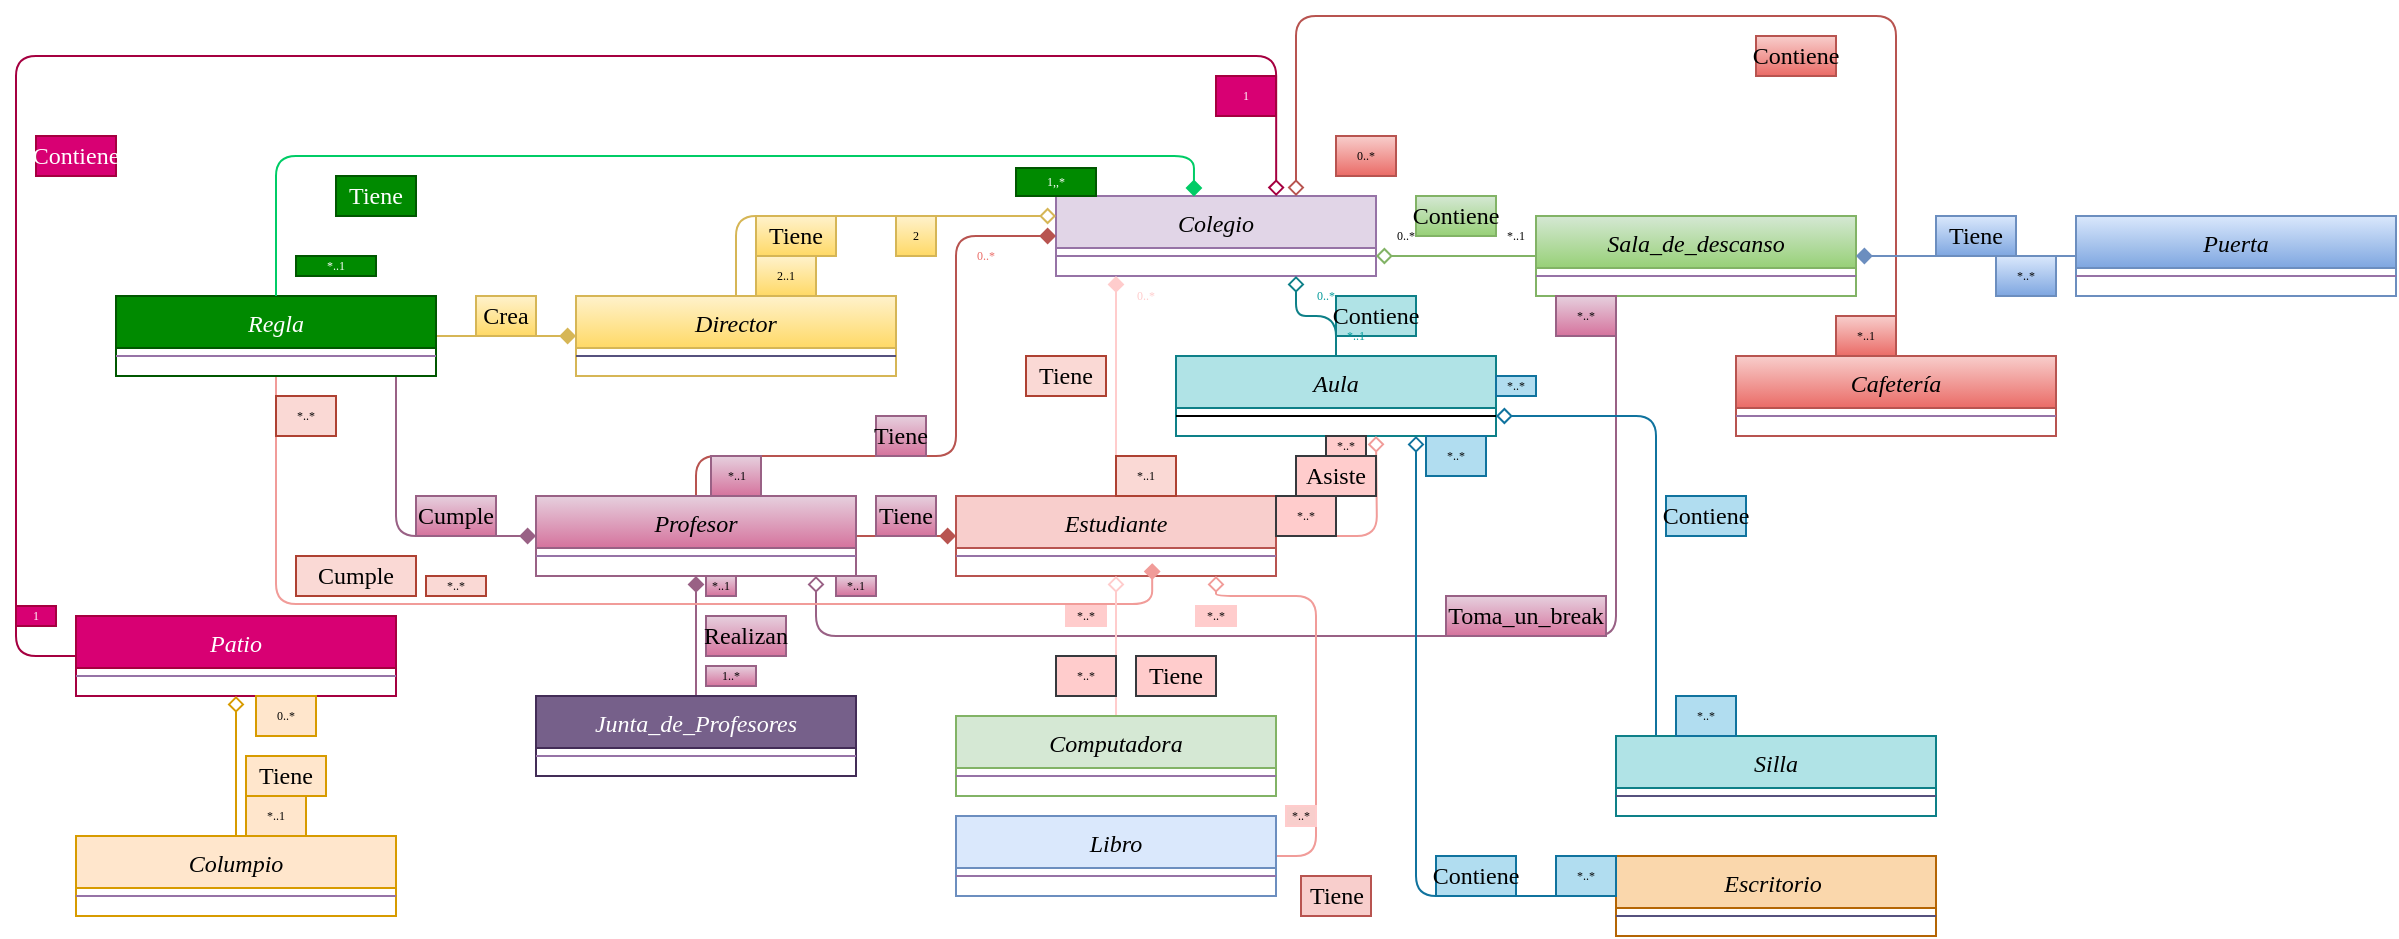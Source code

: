 <mxfile version="13.4.9" type="github">
  <diagram id="C5RBs43oDa-KdzZeNtuy" name="Page-1">
    <mxGraphModel dx="2048" dy="1747" grid="1" gridSize="10" guides="1" tooltips="1" connect="1" arrows="1" fold="1" page="1" pageScale="1" pageWidth="827" pageHeight="1169" math="0" shadow="0">
      <root>
        <mxCell id="WIyWlLk6GJQsqaUBKTNV-0" />
        <mxCell id="WIyWlLk6GJQsqaUBKTNV-1" parent="WIyWlLk6GJQsqaUBKTNV-0" />
        <mxCell id="zkfFHV4jXpPFQw0GAbJ--0" value="Colegio" style="swimlane;fontStyle=2;align=center;verticalAlign=top;childLayout=stackLayout;horizontal=1;startSize=26;horizontalStack=0;resizeParent=1;resizeLast=0;collapsible=1;marginBottom=0;rounded=0;shadow=0;strokeWidth=1;fillColor=#e1d5e7;strokeColor=#9673a6;fontFamily=Lucida Console;" parent="WIyWlLk6GJQsqaUBKTNV-1" vertex="1">
          <mxGeometry x="50" y="10" width="160" height="40" as="geometry">
            <mxRectangle x="230" y="140" width="160" height="26" as="alternateBounds" />
          </mxGeometry>
        </mxCell>
        <mxCell id="zkfFHV4jXpPFQw0GAbJ--4" value="" style="line;html=1;strokeWidth=1;align=left;verticalAlign=middle;spacingTop=-1;spacingLeft=3;spacingRight=3;rotatable=0;labelPosition=right;points=[];portConstraint=eastwest;fillColor=#e1d5e7;strokeColor=#9673a6;" parent="zkfFHV4jXpPFQw0GAbJ--0" vertex="1">
          <mxGeometry y="26" width="160" height="8" as="geometry" />
        </mxCell>
        <mxCell id="l2L8KGgP4wLL7OGNtBLo-67" style="edgeStyle=orthogonalEdgeStyle;rounded=1;orthogonalLoop=1;jettySize=auto;html=1;entryX=1;entryY=0.75;entryDx=0;entryDy=0;endArrow=diamond;endFill=0;strokeColor=#82b366;fontFamily=Lucida Console;fontSize=6;gradientColor=#97d077;fillColor=#d5e8d4;" edge="1" parent="WIyWlLk6GJQsqaUBKTNV-1" source="l2L8KGgP4wLL7OGNtBLo-2" target="zkfFHV4jXpPFQw0GAbJ--0">
          <mxGeometry relative="1" as="geometry" />
        </mxCell>
        <mxCell id="l2L8KGgP4wLL7OGNtBLo-109" style="edgeStyle=orthogonalEdgeStyle;rounded=1;orthogonalLoop=1;jettySize=auto;html=1;endArrow=diamond;endFill=0;strokeColor=#996185;fontFamily=Garamond;fontSize=6;exitX=0.25;exitY=1;exitDx=0;exitDy=0;gradientColor=#d5739d;fillColor=#e6d0de;" edge="1" parent="WIyWlLk6GJQsqaUBKTNV-1" source="l2L8KGgP4wLL7OGNtBLo-2">
          <mxGeometry relative="1" as="geometry">
            <mxPoint x="-70" y="200" as="targetPoint" />
            <mxPoint x="290" y="37.029" as="sourcePoint" />
            <Array as="points">
              <mxPoint x="330" y="230" />
              <mxPoint x="-70" y="230" />
            </Array>
          </mxGeometry>
        </mxCell>
        <mxCell id="l2L8KGgP4wLL7OGNtBLo-2" value="Sala_de_descanso" style="swimlane;fontStyle=2;align=center;verticalAlign=top;childLayout=stackLayout;horizontal=1;startSize=26;horizontalStack=0;resizeParent=1;resizeLast=0;collapsible=1;marginBottom=0;rounded=0;shadow=0;strokeWidth=1;fillColor=#d5e8d4;strokeColor=#82b366;fontFamily=Lucida Console;gradientColor=#97d077;" vertex="1" parent="WIyWlLk6GJQsqaUBKTNV-1">
          <mxGeometry x="290" y="20" width="160" height="40" as="geometry">
            <mxRectangle x="230" y="140" width="160" height="26" as="alternateBounds" />
          </mxGeometry>
        </mxCell>
        <mxCell id="l2L8KGgP4wLL7OGNtBLo-3" value="" style="line;html=1;strokeWidth=1;align=left;verticalAlign=middle;spacingTop=-1;spacingLeft=3;spacingRight=3;rotatable=0;labelPosition=right;points=[];portConstraint=eastwest;fillColor=#e1d5e7;strokeColor=#9673a6;" vertex="1" parent="l2L8KGgP4wLL7OGNtBLo-2">
          <mxGeometry y="26" width="160" height="8" as="geometry" />
        </mxCell>
        <mxCell id="l2L8KGgP4wLL7OGNtBLo-60" style="edgeStyle=orthogonalEdgeStyle;rounded=1;orthogonalLoop=1;jettySize=auto;html=1;entryX=0.75;entryY=1;entryDx=0;entryDy=0;endArrow=diamond;endFill=0;strokeColor=#0e8088;fontFamily=Lucida Console;fillColor=#b0e3e6;" edge="1" parent="WIyWlLk6GJQsqaUBKTNV-1" source="l2L8KGgP4wLL7OGNtBLo-20" target="zkfFHV4jXpPFQw0GAbJ--0">
          <mxGeometry relative="1" as="geometry" />
        </mxCell>
        <mxCell id="l2L8KGgP4wLL7OGNtBLo-20" value="Aula" style="swimlane;fontStyle=2;align=center;verticalAlign=top;childLayout=stackLayout;horizontal=1;startSize=26;horizontalStack=0;resizeParent=1;resizeLast=0;collapsible=1;marginBottom=0;rounded=0;shadow=0;strokeWidth=1;fillColor=#b0e3e6;fontFamily=Lucida Console;strokeColor=#0e8088;" vertex="1" parent="WIyWlLk6GJQsqaUBKTNV-1">
          <mxGeometry x="110" y="90" width="160" height="40" as="geometry">
            <mxRectangle x="230" y="140" width="160" height="26" as="alternateBounds" />
          </mxGeometry>
        </mxCell>
        <mxCell id="l2L8KGgP4wLL7OGNtBLo-21" value="" style="line;html=1;strokeWidth=1;align=left;verticalAlign=middle;spacingTop=-1;spacingLeft=3;spacingRight=3;rotatable=0;labelPosition=right;points=[];portConstraint=eastwest;" vertex="1" parent="l2L8KGgP4wLL7OGNtBLo-20">
          <mxGeometry y="26" width="160" height="8" as="geometry" />
        </mxCell>
        <mxCell id="l2L8KGgP4wLL7OGNtBLo-97" style="edgeStyle=orthogonalEdgeStyle;rounded=1;orthogonalLoop=1;jettySize=auto;html=1;entryX=0;entryY=0.25;entryDx=0;entryDy=0;endArrow=diamond;endFill=0;strokeColor=#d6b656;fontFamily=Garamond;fontSize=6;gradientColor=#ffd966;fillColor=#fff2cc;" edge="1" parent="WIyWlLk6GJQsqaUBKTNV-1" source="l2L8KGgP4wLL7OGNtBLo-18" target="zkfFHV4jXpPFQw0GAbJ--0">
          <mxGeometry relative="1" as="geometry">
            <Array as="points">
              <mxPoint x="-110" y="20" />
            </Array>
          </mxGeometry>
        </mxCell>
        <mxCell id="l2L8KGgP4wLL7OGNtBLo-18" value="Director" style="swimlane;fontStyle=2;align=center;verticalAlign=top;childLayout=stackLayout;horizontal=1;startSize=26;horizontalStack=0;resizeParent=1;resizeLast=0;collapsible=1;marginBottom=0;rounded=0;shadow=0;strokeWidth=1;fillColor=#fff2cc;strokeColor=#d6b656;fontFamily=Lucida Console;gradientColor=#ffd966;" vertex="1" parent="WIyWlLk6GJQsqaUBKTNV-1">
          <mxGeometry x="-190" y="60" width="160" height="40" as="geometry">
            <mxRectangle x="230" y="140" width="160" height="26" as="alternateBounds" />
          </mxGeometry>
        </mxCell>
        <mxCell id="l2L8KGgP4wLL7OGNtBLo-19" value="" style="line;html=1;strokeWidth=1;align=left;verticalAlign=middle;spacingTop=-1;spacingLeft=3;spacingRight=3;rotatable=0;labelPosition=right;points=[];portConstraint=eastwest;fillColor=#d0cee2;strokeColor=#56517e;" vertex="1" parent="l2L8KGgP4wLL7OGNtBLo-18">
          <mxGeometry y="26" width="160" height="8" as="geometry" />
        </mxCell>
        <mxCell id="l2L8KGgP4wLL7OGNtBLo-61" value="Contiene" style="text;html=1;strokeColor=#0e8088;fillColor=#b0e3e6;align=center;verticalAlign=middle;whiteSpace=wrap;rounded=0;fontFamily=Garamond;" vertex="1" parent="WIyWlLk6GJQsqaUBKTNV-1">
          <mxGeometry x="190" y="60" width="40" height="20" as="geometry" />
        </mxCell>
        <mxCell id="l2L8KGgP4wLL7OGNtBLo-65" value="0..*" style="text;html=1;strokeColor=none;fillColor=none;align=center;verticalAlign=middle;whiteSpace=wrap;rounded=0;fontFamily=Lucida Console;fontSize=6;fontColor=#009999;" vertex="1" parent="WIyWlLk6GJQsqaUBKTNV-1">
          <mxGeometry x="180" y="60" width="10" as="geometry" />
        </mxCell>
        <mxCell id="l2L8KGgP4wLL7OGNtBLo-66" value="*..1" style="text;html=1;strokeColor=none;fillColor=none;align=center;verticalAlign=middle;whiteSpace=wrap;rounded=0;fontFamily=Lucida Console;fontSize=6;fontColor=#009999;" vertex="1" parent="WIyWlLk6GJQsqaUBKTNV-1">
          <mxGeometry x="190" y="80" width="20" as="geometry" />
        </mxCell>
        <mxCell id="l2L8KGgP4wLL7OGNtBLo-71" value="0..*" style="text;html=1;strokeColor=none;fillColor=none;align=center;verticalAlign=middle;whiteSpace=wrap;rounded=0;fontFamily=Lucida Console;fontSize=6;" vertex="1" parent="WIyWlLk6GJQsqaUBKTNV-1">
          <mxGeometry x="220" y="30" width="10" as="geometry" />
        </mxCell>
        <mxCell id="l2L8KGgP4wLL7OGNtBLo-75" value="*..1" style="text;html=1;strokeColor=none;fillColor=none;align=center;verticalAlign=middle;whiteSpace=wrap;rounded=0;fontFamily=Lucida Console;fontSize=6;" vertex="1" parent="WIyWlLk6GJQsqaUBKTNV-1">
          <mxGeometry x="270" y="30" width="20" as="geometry" />
        </mxCell>
        <mxCell id="l2L8KGgP4wLL7OGNtBLo-76" value="Contiene" style="text;html=1;strokeColor=#82b366;fillColor=#d5e8d4;align=center;verticalAlign=middle;whiteSpace=wrap;rounded=0;fontFamily=Garamond;gradientColor=#97d077;" vertex="1" parent="WIyWlLk6GJQsqaUBKTNV-1">
          <mxGeometry x="230" y="10" width="40" height="20" as="geometry" />
        </mxCell>
        <mxCell id="l2L8KGgP4wLL7OGNtBLo-77" style="edgeStyle=orthogonalEdgeStyle;rounded=1;orthogonalLoop=1;jettySize=auto;html=1;endArrow=diamond;endFill=1;fontFamily=Garamond;fontSize=6;fillColor=#f8cecc;strokeColor=#FFCCCC;" edge="1" parent="WIyWlLk6GJQsqaUBKTNV-1" source="l2L8KGgP4wLL7OGNtBLo-8">
          <mxGeometry relative="1" as="geometry">
            <mxPoint x="80" y="50" as="targetPoint" />
          </mxGeometry>
        </mxCell>
        <mxCell id="l2L8KGgP4wLL7OGNtBLo-78" style="edgeStyle=orthogonalEdgeStyle;rounded=1;orthogonalLoop=1;jettySize=auto;html=1;endArrow=diamond;endFill=0;fontFamily=Garamond;fontSize=6;fillColor=#ffcccc;strokeColor=#F19C99;" edge="1" parent="WIyWlLk6GJQsqaUBKTNV-1" source="l2L8KGgP4wLL7OGNtBLo-8">
          <mxGeometry relative="1" as="geometry">
            <mxPoint x="210" y="130" as="targetPoint" />
          </mxGeometry>
        </mxCell>
        <mxCell id="l2L8KGgP4wLL7OGNtBLo-8" value="Estudiante" style="swimlane;fontStyle=2;align=center;verticalAlign=top;childLayout=stackLayout;horizontal=1;startSize=26;horizontalStack=0;resizeParent=1;resizeLast=0;collapsible=1;marginBottom=0;rounded=0;shadow=0;strokeWidth=1;fillColor=#f8cecc;strokeColor=#b85450;fontFamily=Lucida Console;" vertex="1" parent="WIyWlLk6GJQsqaUBKTNV-1">
          <mxGeometry y="160" width="160" height="40" as="geometry">
            <mxRectangle x="230" y="140" width="160" height="26" as="alternateBounds" />
          </mxGeometry>
        </mxCell>
        <mxCell id="l2L8KGgP4wLL7OGNtBLo-9" value="" style="line;html=1;strokeWidth=1;align=left;verticalAlign=middle;spacingTop=-1;spacingLeft=3;spacingRight=3;rotatable=0;labelPosition=right;points=[];portConstraint=eastwest;fillColor=#e1d5e7;strokeColor=#9673a6;" vertex="1" parent="l2L8KGgP4wLL7OGNtBLo-8">
          <mxGeometry y="26" width="160" height="8" as="geometry" />
        </mxCell>
        <mxCell id="l2L8KGgP4wLL7OGNtBLo-82" value="0..*" style="text;html=1;strokeColor=none;fillColor=none;align=center;verticalAlign=middle;whiteSpace=wrap;rounded=0;fontFamily=Lucida Console;fontSize=6;fontColor=#FFCCCC;" vertex="1" parent="WIyWlLk6GJQsqaUBKTNV-1">
          <mxGeometry x="90" y="60" width="10" as="geometry" />
        </mxCell>
        <mxCell id="l2L8KGgP4wLL7OGNtBLo-83" value="*..1" style="text;html=1;strokeColor=#ae4132;fillColor=#fad9d5;align=center;verticalAlign=middle;whiteSpace=wrap;rounded=0;fontFamily=Lucida Console;fontSize=6;" vertex="1" parent="WIyWlLk6GJQsqaUBKTNV-1">
          <mxGeometry x="80" y="140" width="30" height="20" as="geometry" />
        </mxCell>
        <mxCell id="l2L8KGgP4wLL7OGNtBLo-87" value="Tiene" style="text;html=1;strokeColor=#ae4132;fillColor=#fad9d5;align=center;verticalAlign=middle;whiteSpace=wrap;rounded=0;fontFamily=Garamond;" vertex="1" parent="WIyWlLk6GJQsqaUBKTNV-1">
          <mxGeometry x="35" y="90" width="40" height="20" as="geometry" />
        </mxCell>
        <mxCell id="l2L8KGgP4wLL7OGNtBLo-88" value="Asiste" style="text;html=1;strokeColor=#36393d;fillColor=#ffcccc;align=center;verticalAlign=middle;whiteSpace=wrap;rounded=0;fontFamily=Garamond;" vertex="1" parent="WIyWlLk6GJQsqaUBKTNV-1">
          <mxGeometry x="170" y="140" width="40" height="20" as="geometry" />
        </mxCell>
        <mxCell id="l2L8KGgP4wLL7OGNtBLo-89" value="*..*" style="text;html=1;strokeColor=#36393d;fillColor=#ffcccc;align=center;verticalAlign=middle;whiteSpace=wrap;rounded=0;fontFamily=Lucida Console;fontSize=6;" vertex="1" parent="WIyWlLk6GJQsqaUBKTNV-1">
          <mxGeometry x="160" y="160" width="30" height="20" as="geometry" />
        </mxCell>
        <mxCell id="l2L8KGgP4wLL7OGNtBLo-90" value="*..*" style="text;html=1;strokeColor=#36393d;fillColor=#ffcccc;align=center;verticalAlign=middle;whiteSpace=wrap;rounded=0;fontFamily=Lucida Console;fontSize=6;" vertex="1" parent="WIyWlLk6GJQsqaUBKTNV-1">
          <mxGeometry x="185" y="130" width="20" height="10" as="geometry" />
        </mxCell>
        <mxCell id="l2L8KGgP4wLL7OGNtBLo-94" style="edgeStyle=orthogonalEdgeStyle;rounded=1;orthogonalLoop=1;jettySize=auto;html=1;entryX=0;entryY=0.5;entryDx=0;entryDy=0;endArrow=diamond;endFill=1;strokeColor=#b85450;fontFamily=Garamond;fontSize=6;gradientColor=#ea6b66;fillColor=#f8cecc;" edge="1" parent="WIyWlLk6GJQsqaUBKTNV-1" source="l2L8KGgP4wLL7OGNtBLo-28" target="zkfFHV4jXpPFQw0GAbJ--0">
          <mxGeometry relative="1" as="geometry">
            <Array as="points">
              <mxPoint x="-130" y="140" />
              <mxPoint y="140" />
              <mxPoint y="30" />
            </Array>
          </mxGeometry>
        </mxCell>
        <mxCell id="l2L8KGgP4wLL7OGNtBLo-103" style="edgeStyle=orthogonalEdgeStyle;rounded=1;orthogonalLoop=1;jettySize=auto;html=1;entryX=0;entryY=0.5;entryDx=0;entryDy=0;endArrow=diamond;endFill=1;strokeColor=#b85450;fontFamily=Garamond;fontSize=6;exitX=1;exitY=0.5;exitDx=0;exitDy=0;gradientColor=#ea6b66;fillColor=#f8cecc;" edge="1" parent="WIyWlLk6GJQsqaUBKTNV-1" source="l2L8KGgP4wLL7OGNtBLo-28" target="l2L8KGgP4wLL7OGNtBLo-8">
          <mxGeometry relative="1" as="geometry">
            <mxPoint x="-40" y="180" as="sourcePoint" />
          </mxGeometry>
        </mxCell>
        <mxCell id="l2L8KGgP4wLL7OGNtBLo-28" value="Profesor" style="swimlane;fontStyle=2;align=center;verticalAlign=top;childLayout=stackLayout;horizontal=1;startSize=26;horizontalStack=0;resizeParent=1;resizeLast=0;collapsible=1;marginBottom=0;rounded=0;shadow=0;strokeWidth=1;fillColor=#e6d0de;strokeColor=#996185;fontFamily=Lucida Console;gradientColor=#d5739d;" vertex="1" parent="WIyWlLk6GJQsqaUBKTNV-1">
          <mxGeometry x="-210" y="160" width="160" height="40" as="geometry">
            <mxRectangle x="230" y="140" width="160" height="26" as="alternateBounds" />
          </mxGeometry>
        </mxCell>
        <mxCell id="l2L8KGgP4wLL7OGNtBLo-29" value="" style="line;html=1;strokeWidth=1;align=left;verticalAlign=middle;spacingTop=-1;spacingLeft=3;spacingRight=3;rotatable=0;labelPosition=right;points=[];portConstraint=eastwest;fillColor=#e1d5e7;strokeColor=#9673a6;" vertex="1" parent="l2L8KGgP4wLL7OGNtBLo-28">
          <mxGeometry y="26" width="160" height="8" as="geometry" />
        </mxCell>
        <mxCell id="l2L8KGgP4wLL7OGNtBLo-98" value="Tiene" style="text;html=1;strokeColor=#996185;fillColor=#e6d0de;align=center;verticalAlign=middle;whiteSpace=wrap;rounded=0;fontFamily=Garamond;gradientColor=#d5739d;" vertex="1" parent="WIyWlLk6GJQsqaUBKTNV-1">
          <mxGeometry x="-40" y="120" width="25" height="20" as="geometry" />
        </mxCell>
        <mxCell id="l2L8KGgP4wLL7OGNtBLo-99" value="Tiene" style="text;html=1;strokeColor=#996185;fillColor=#e6d0de;align=center;verticalAlign=middle;whiteSpace=wrap;rounded=0;fontFamily=Garamond;gradientColor=#d5739d;" vertex="1" parent="WIyWlLk6GJQsqaUBKTNV-1">
          <mxGeometry x="-40" y="160" width="30" height="20" as="geometry" />
        </mxCell>
        <mxCell id="l2L8KGgP4wLL7OGNtBLo-100" value="Tiene" style="text;html=1;strokeColor=#d6b656;fillColor=#fff2cc;align=center;verticalAlign=middle;whiteSpace=wrap;rounded=0;fontFamily=Garamond;gradientColor=#ffd966;" vertex="1" parent="WIyWlLk6GJQsqaUBKTNV-1">
          <mxGeometry x="-100" y="20" width="40" height="20" as="geometry" />
        </mxCell>
        <mxCell id="l2L8KGgP4wLL7OGNtBLo-101" value="0..*" style="text;html=1;strokeColor=none;fillColor=none;align=center;verticalAlign=middle;whiteSpace=wrap;rounded=0;fontFamily=Lucida Console;fontSize=6;fontColor=#EA6B66;" vertex="1" parent="WIyWlLk6GJQsqaUBKTNV-1">
          <mxGeometry x="10" y="40" width="10" as="geometry" />
        </mxCell>
        <mxCell id="l2L8KGgP4wLL7OGNtBLo-104" style="edgeStyle=orthogonalEdgeStyle;rounded=1;orthogonalLoop=1;jettySize=auto;html=1;endArrow=diamond;endFill=1;strokeColor=#996185;fontFamily=Garamond;fontSize=6;gradientColor=#d5739d;fillColor=#e6d0de;" edge="1" parent="WIyWlLk6GJQsqaUBKTNV-1" source="l2L8KGgP4wLL7OGNtBLo-14">
          <mxGeometry relative="1" as="geometry">
            <mxPoint x="-130" y="200" as="targetPoint" />
          </mxGeometry>
        </mxCell>
        <mxCell id="l2L8KGgP4wLL7OGNtBLo-14" value="Junta_de_Profesores" style="swimlane;fontStyle=2;align=center;verticalAlign=top;childLayout=stackLayout;horizontal=1;startSize=26;horizontalStack=0;resizeParent=1;resizeLast=0;collapsible=1;marginBottom=0;rounded=0;shadow=0;strokeWidth=1;fillColor=#76608a;strokeColor=#432D57;fontFamily=Lucida Console;fontColor=#ffffff;" vertex="1" parent="WIyWlLk6GJQsqaUBKTNV-1">
          <mxGeometry x="-210" y="260" width="160" height="40" as="geometry">
            <mxRectangle x="230" y="140" width="160" height="26" as="alternateBounds" />
          </mxGeometry>
        </mxCell>
        <mxCell id="l2L8KGgP4wLL7OGNtBLo-15" value="" style="line;html=1;strokeWidth=1;align=left;verticalAlign=middle;spacingTop=-1;spacingLeft=3;spacingRight=3;rotatable=0;labelPosition=right;points=[];portConstraint=eastwest;fillColor=#e1d5e7;strokeColor=#9673a6;" vertex="1" parent="l2L8KGgP4wLL7OGNtBLo-14">
          <mxGeometry y="26" width="160" height="8" as="geometry" />
        </mxCell>
        <mxCell id="l2L8KGgP4wLL7OGNtBLo-105" value="*..1" style="text;html=1;strokeColor=#996185;fillColor=#e6d0de;align=center;verticalAlign=middle;whiteSpace=wrap;rounded=0;fontFamily=Lucida Console;fontSize=6;gradientColor=#d5739d;" vertex="1" parent="WIyWlLk6GJQsqaUBKTNV-1">
          <mxGeometry x="-125" y="200" width="15" height="10" as="geometry" />
        </mxCell>
        <mxCell id="l2L8KGgP4wLL7OGNtBLo-106" value="1..*" style="text;html=1;strokeColor=#996185;fillColor=#e6d0de;align=center;verticalAlign=middle;whiteSpace=wrap;rounded=0;fontFamily=Lucida Console;fontSize=6;gradientColor=#d5739d;" vertex="1" parent="WIyWlLk6GJQsqaUBKTNV-1">
          <mxGeometry x="-125" y="245" width="25" height="10" as="geometry" />
        </mxCell>
        <mxCell id="l2L8KGgP4wLL7OGNtBLo-107" value="Realizan" style="text;html=1;strokeColor=#996185;fillColor=#e6d0de;align=center;verticalAlign=middle;whiteSpace=wrap;rounded=0;fontFamily=Garamond;gradientColor=#d5739d;" vertex="1" parent="WIyWlLk6GJQsqaUBKTNV-1">
          <mxGeometry x="-125" y="220" width="40" height="20" as="geometry" />
        </mxCell>
        <mxCell id="l2L8KGgP4wLL7OGNtBLo-111" value="Toma_un_break" style="text;html=1;strokeColor=#996185;fillColor=#e6d0de;align=center;verticalAlign=middle;whiteSpace=wrap;rounded=0;fontFamily=Garamond;gradientColor=#d5739d;" vertex="1" parent="WIyWlLk6GJQsqaUBKTNV-1">
          <mxGeometry x="245" y="210" width="80" height="20" as="geometry" />
        </mxCell>
        <mxCell id="l2L8KGgP4wLL7OGNtBLo-112" value="*..1" style="text;html=1;strokeColor=#996185;fillColor=#e6d0de;align=center;verticalAlign=middle;whiteSpace=wrap;rounded=0;fontFamily=Lucida Console;fontSize=6;gradientColor=#d5739d;" vertex="1" parent="WIyWlLk6GJQsqaUBKTNV-1">
          <mxGeometry x="-60" y="200" width="20" height="10" as="geometry" />
        </mxCell>
        <mxCell id="l2L8KGgP4wLL7OGNtBLo-113" value="*..*" style="text;html=1;strokeColor=#996185;fillColor=#e6d0de;align=center;verticalAlign=middle;whiteSpace=wrap;rounded=0;fontFamily=Lucida Console;fontSize=6;gradientColor=#d5739d;" vertex="1" parent="WIyWlLk6GJQsqaUBKTNV-1">
          <mxGeometry x="300" y="60" width="30" height="20" as="geometry" />
        </mxCell>
        <mxCell id="l2L8KGgP4wLL7OGNtBLo-155" style="edgeStyle=orthogonalEdgeStyle;rounded=1;orthogonalLoop=1;jettySize=auto;html=1;endArrow=diamond;endFill=0;strokeColor=#A50040;fontFamily=Garamond;fontSize=6;entryX=0.688;entryY=0;entryDx=0;entryDy=0;entryPerimeter=0;fillColor=#d80073;" edge="1" parent="WIyWlLk6GJQsqaUBKTNV-1" source="l2L8KGgP4wLL7OGNtBLo-24" target="zkfFHV4jXpPFQw0GAbJ--0">
          <mxGeometry relative="1" as="geometry">
            <mxPoint x="170" y="-60" as="targetPoint" />
            <Array as="points">
              <mxPoint x="-470" y="240" />
              <mxPoint x="-470" y="-60" />
              <mxPoint x="160" y="-60" />
            </Array>
          </mxGeometry>
        </mxCell>
        <mxCell id="l2L8KGgP4wLL7OGNtBLo-24" value="Patio" style="swimlane;fontStyle=2;align=center;verticalAlign=top;childLayout=stackLayout;horizontal=1;startSize=26;horizontalStack=0;resizeParent=1;resizeLast=0;collapsible=1;marginBottom=0;rounded=0;shadow=0;strokeWidth=1;fillColor=#d80073;strokeColor=#A50040;fontFamily=Lucida Console;fontColor=#ffffff;" vertex="1" parent="WIyWlLk6GJQsqaUBKTNV-1">
          <mxGeometry x="-440" y="220" width="160" height="40" as="geometry">
            <mxRectangle x="230" y="140" width="160" height="26" as="alternateBounds" />
          </mxGeometry>
        </mxCell>
        <mxCell id="l2L8KGgP4wLL7OGNtBLo-25" value="" style="line;html=1;strokeWidth=1;align=left;verticalAlign=middle;spacingTop=-1;spacingLeft=3;spacingRight=3;rotatable=0;labelPosition=right;points=[];portConstraint=eastwest;fillColor=#e1d5e7;strokeColor=#9673a6;" vertex="1" parent="l2L8KGgP4wLL7OGNtBLo-24">
          <mxGeometry y="26" width="160" height="8" as="geometry" />
        </mxCell>
        <mxCell id="l2L8KGgP4wLL7OGNtBLo-114" style="edgeStyle=orthogonalEdgeStyle;rounded=1;orthogonalLoop=1;jettySize=auto;html=1;entryX=0.5;entryY=1;entryDx=0;entryDy=0;endArrow=diamond;endFill=0;strokeColor=#d79b00;fontFamily=Garamond;fontSize=6;fillColor=#ffe6cc;" edge="1" parent="WIyWlLk6GJQsqaUBKTNV-1" source="l2L8KGgP4wLL7OGNtBLo-22" target="l2L8KGgP4wLL7OGNtBLo-24">
          <mxGeometry relative="1" as="geometry" />
        </mxCell>
        <mxCell id="l2L8KGgP4wLL7OGNtBLo-22" value="Columpio" style="swimlane;fontStyle=2;align=center;verticalAlign=top;childLayout=stackLayout;horizontal=1;startSize=26;horizontalStack=0;resizeParent=1;resizeLast=0;collapsible=1;marginBottom=0;rounded=0;shadow=0;strokeWidth=1;fillColor=#ffe6cc;strokeColor=#d79b00;fontFamily=Lucida Console;" vertex="1" parent="WIyWlLk6GJQsqaUBKTNV-1">
          <mxGeometry x="-440" y="330" width="160" height="40" as="geometry">
            <mxRectangle x="230" y="140" width="160" height="26" as="alternateBounds" />
          </mxGeometry>
        </mxCell>
        <mxCell id="l2L8KGgP4wLL7OGNtBLo-23" value="" style="line;html=1;strokeWidth=1;align=left;verticalAlign=middle;spacingTop=-1;spacingLeft=3;spacingRight=3;rotatable=0;labelPosition=right;points=[];portConstraint=eastwest;fillColor=#e1d5e7;strokeColor=#9673a6;" vertex="1" parent="l2L8KGgP4wLL7OGNtBLo-22">
          <mxGeometry y="26" width="160" height="8" as="geometry" />
        </mxCell>
        <mxCell id="l2L8KGgP4wLL7OGNtBLo-115" value="Tiene" style="text;html=1;strokeColor=#d79b00;fillColor=#ffe6cc;align=center;verticalAlign=middle;whiteSpace=wrap;rounded=0;fontFamily=Garamond;" vertex="1" parent="WIyWlLk6GJQsqaUBKTNV-1">
          <mxGeometry x="-355" y="290" width="40" height="20" as="geometry" />
        </mxCell>
        <mxCell id="l2L8KGgP4wLL7OGNtBLo-117" style="edgeStyle=orthogonalEdgeStyle;rounded=1;orthogonalLoop=1;jettySize=auto;html=1;endArrow=diamond;endFill=1;fontFamily=Garamond;fontSize=6;entryX=0.613;entryY=0.946;entryDx=0;entryDy=0;entryPerimeter=0;fillColor=#ffcccc;strokeColor=#F19C99;" edge="1" parent="WIyWlLk6GJQsqaUBKTNV-1" source="l2L8KGgP4wLL7OGNtBLo-10" target="l2L8KGgP4wLL7OGNtBLo-9">
          <mxGeometry relative="1" as="geometry">
            <mxPoint x="100" y="210" as="targetPoint" />
          </mxGeometry>
        </mxCell>
        <mxCell id="l2L8KGgP4wLL7OGNtBLo-119" style="edgeStyle=orthogonalEdgeStyle;rounded=1;orthogonalLoop=1;jettySize=auto;html=1;entryX=0;entryY=0.5;entryDx=0;entryDy=0;endArrow=diamond;endFill=1;strokeColor=#d6b656;fontFamily=Garamond;fontSize=6;gradientColor=#ffd966;fillColor=#fff2cc;" edge="1" parent="WIyWlLk6GJQsqaUBKTNV-1" source="l2L8KGgP4wLL7OGNtBLo-10" target="l2L8KGgP4wLL7OGNtBLo-18">
          <mxGeometry relative="1" as="geometry" />
        </mxCell>
        <mxCell id="l2L8KGgP4wLL7OGNtBLo-120" style="edgeStyle=orthogonalEdgeStyle;rounded=1;orthogonalLoop=1;jettySize=auto;html=1;entryX=0;entryY=0.5;entryDx=0;entryDy=0;endArrow=diamond;endFill=1;strokeColor=#996185;fontFamily=Garamond;fontSize=6;gradientColor=#d5739d;fillColor=#e6d0de;" edge="1" parent="WIyWlLk6GJQsqaUBKTNV-1" source="l2L8KGgP4wLL7OGNtBLo-10" target="l2L8KGgP4wLL7OGNtBLo-28">
          <mxGeometry relative="1" as="geometry">
            <Array as="points">
              <mxPoint x="-280" y="180" />
            </Array>
          </mxGeometry>
        </mxCell>
        <mxCell id="l2L8KGgP4wLL7OGNtBLo-10" value="Regla" style="swimlane;fontStyle=2;align=center;verticalAlign=top;childLayout=stackLayout;horizontal=1;startSize=26;horizontalStack=0;resizeParent=1;resizeLast=0;collapsible=1;marginBottom=0;rounded=0;shadow=0;strokeWidth=1;fillColor=#008a00;strokeColor=#005700;fontFamily=Lucida Console;fontColor=#ffffff;" vertex="1" parent="WIyWlLk6GJQsqaUBKTNV-1">
          <mxGeometry x="-420" y="60" width="160" height="40" as="geometry">
            <mxRectangle x="230" y="140" width="160" height="26" as="alternateBounds" />
          </mxGeometry>
        </mxCell>
        <mxCell id="l2L8KGgP4wLL7OGNtBLo-11" value="" style="line;html=1;strokeWidth=1;align=left;verticalAlign=middle;spacingTop=-1;spacingLeft=3;spacingRight=3;rotatable=0;labelPosition=right;points=[];portConstraint=eastwest;fillColor=#e1d5e7;strokeColor=#9673a6;" vertex="1" parent="l2L8KGgP4wLL7OGNtBLo-10">
          <mxGeometry y="26" width="160" height="8" as="geometry" />
        </mxCell>
        <mxCell id="l2L8KGgP4wLL7OGNtBLo-122" value="Crea" style="text;html=1;strokeColor=#d6b656;fillColor=#fff2cc;align=center;verticalAlign=middle;whiteSpace=wrap;rounded=0;fontFamily=Garamond;gradientColor=#ffd966;" vertex="1" parent="WIyWlLk6GJQsqaUBKTNV-1">
          <mxGeometry x="-240" y="60" width="30" height="20" as="geometry" />
        </mxCell>
        <mxCell id="l2L8KGgP4wLL7OGNtBLo-123" value="Cumple" style="text;html=1;strokeColor=#ae4132;fillColor=#fad9d5;align=center;verticalAlign=middle;whiteSpace=wrap;rounded=0;fontFamily=Garamond;" vertex="1" parent="WIyWlLk6GJQsqaUBKTNV-1">
          <mxGeometry x="-330" y="190" width="60" height="20" as="geometry" />
        </mxCell>
        <mxCell id="l2L8KGgP4wLL7OGNtBLo-124" value="Cumple" style="text;html=1;strokeColor=#996185;fillColor=#e6d0de;align=center;verticalAlign=middle;whiteSpace=wrap;rounded=0;fontFamily=Garamond;gradientColor=#d5739d;" vertex="1" parent="WIyWlLk6GJQsqaUBKTNV-1">
          <mxGeometry x="-270" y="160" width="40" height="20" as="geometry" />
        </mxCell>
        <mxCell id="l2L8KGgP4wLL7OGNtBLo-128" value="Tiene" style="text;html=1;strokeColor=#005700;fillColor=#008a00;align=center;verticalAlign=middle;whiteSpace=wrap;rounded=0;fontFamily=Garamond;fontColor=#ffffff;" vertex="1" parent="WIyWlLk6GJQsqaUBKTNV-1">
          <mxGeometry x="-310" width="40" height="20" as="geometry" />
        </mxCell>
        <mxCell id="l2L8KGgP4wLL7OGNtBLo-129" style="edgeStyle=orthogonalEdgeStyle;rounded=1;orthogonalLoop=1;jettySize=auto;html=1;entryX=0.75;entryY=0;entryDx=0;entryDy=0;endArrow=diamond;endFill=0;strokeColor=#b85450;fontFamily=Garamond;fontSize=6;gradientColor=#ea6b66;fillColor=#f8cecc;" edge="1" parent="WIyWlLk6GJQsqaUBKTNV-1" source="l2L8KGgP4wLL7OGNtBLo-26" target="zkfFHV4jXpPFQw0GAbJ--0">
          <mxGeometry relative="1" as="geometry">
            <Array as="points">
              <mxPoint x="470" y="-80" />
              <mxPoint x="170" y="-80" />
            </Array>
          </mxGeometry>
        </mxCell>
        <mxCell id="l2L8KGgP4wLL7OGNtBLo-26" value="Cafetería" style="swimlane;fontStyle=2;align=center;verticalAlign=top;childLayout=stackLayout;horizontal=1;startSize=26;horizontalStack=0;resizeParent=1;resizeLast=0;collapsible=1;marginBottom=0;rounded=0;shadow=0;strokeWidth=1;fillColor=#f8cecc;strokeColor=#b85450;fontFamily=Lucida Console;gradientColor=#ea6b66;" vertex="1" parent="WIyWlLk6GJQsqaUBKTNV-1">
          <mxGeometry x="390" y="90" width="160" height="40" as="geometry">
            <mxRectangle x="230" y="140" width="160" height="26" as="alternateBounds" />
          </mxGeometry>
        </mxCell>
        <mxCell id="l2L8KGgP4wLL7OGNtBLo-27" value="" style="line;html=1;strokeWidth=1;align=left;verticalAlign=middle;spacingTop=-1;spacingLeft=3;spacingRight=3;rotatable=0;labelPosition=right;points=[];portConstraint=eastwest;fillColor=#e1d5e7;strokeColor=#9673a6;" vertex="1" parent="l2L8KGgP4wLL7OGNtBLo-26">
          <mxGeometry y="26" width="160" height="8" as="geometry" />
        </mxCell>
        <mxCell id="l2L8KGgP4wLL7OGNtBLo-133" value="Contiene" style="text;html=1;strokeColor=#b85450;fillColor=#f8cecc;align=center;verticalAlign=middle;whiteSpace=wrap;rounded=0;fontFamily=Garamond;gradientColor=#ea6b66;" vertex="1" parent="WIyWlLk6GJQsqaUBKTNV-1">
          <mxGeometry x="400" y="-70" width="40" height="20" as="geometry" />
        </mxCell>
        <mxCell id="l2L8KGgP4wLL7OGNtBLo-134" style="edgeStyle=orthogonalEdgeStyle;rounded=1;orthogonalLoop=1;jettySize=auto;html=1;entryX=0.5;entryY=1;entryDx=0;entryDy=0;endArrow=diamond;endFill=0;fontFamily=Garamond;fontSize=6;fillColor=#ffcccc;strokeColor=#FFCCCC;" edge="1" parent="WIyWlLk6GJQsqaUBKTNV-1" source="l2L8KGgP4wLL7OGNtBLo-16" target="l2L8KGgP4wLL7OGNtBLo-8">
          <mxGeometry relative="1" as="geometry" />
        </mxCell>
        <mxCell id="l2L8KGgP4wLL7OGNtBLo-135" style="edgeStyle=orthogonalEdgeStyle;rounded=1;orthogonalLoop=1;jettySize=auto;html=1;endArrow=diamond;endFill=0;fontFamily=Garamond;fontSize=6;strokeColor=#F19C99;" edge="1" parent="WIyWlLk6GJQsqaUBKTNV-1" source="l2L8KGgP4wLL7OGNtBLo-30">
          <mxGeometry relative="1" as="geometry">
            <mxPoint x="130" y="200" as="targetPoint" />
            <Array as="points">
              <mxPoint x="180" y="340" />
              <mxPoint x="180" y="210" />
              <mxPoint x="130" y="210" />
            </Array>
          </mxGeometry>
        </mxCell>
        <mxCell id="l2L8KGgP4wLL7OGNtBLo-30" value="Libro" style="swimlane;fontStyle=2;align=center;verticalAlign=top;childLayout=stackLayout;horizontal=1;startSize=26;horizontalStack=0;resizeParent=1;resizeLast=0;collapsible=1;marginBottom=0;rounded=0;shadow=0;strokeWidth=1;fillColor=#dae8fc;strokeColor=#6c8ebf;fontFamily=Lucida Console;" vertex="1" parent="WIyWlLk6GJQsqaUBKTNV-1">
          <mxGeometry y="320" width="160" height="40" as="geometry">
            <mxRectangle x="230" y="140" width="160" height="26" as="alternateBounds" />
          </mxGeometry>
        </mxCell>
        <mxCell id="l2L8KGgP4wLL7OGNtBLo-31" value="" style="line;html=1;strokeWidth=1;align=left;verticalAlign=middle;spacingTop=-1;spacingLeft=3;spacingRight=3;rotatable=0;labelPosition=right;points=[];portConstraint=eastwest;fillColor=#e1d5e7;strokeColor=#9673a6;" vertex="1" parent="l2L8KGgP4wLL7OGNtBLo-30">
          <mxGeometry y="26" width="160" height="8" as="geometry" />
        </mxCell>
        <mxCell id="l2L8KGgP4wLL7OGNtBLo-137" style="edgeStyle=orthogonalEdgeStyle;rounded=1;orthogonalLoop=1;jettySize=auto;html=1;entryX=1;entryY=0.75;entryDx=0;entryDy=0;endArrow=diamond;endFill=0;strokeColor=#10739e;fontFamily=Garamond;fontSize=6;fillColor=#b1ddf0;" edge="1" parent="WIyWlLk6GJQsqaUBKTNV-1" source="l2L8KGgP4wLL7OGNtBLo-6" target="l2L8KGgP4wLL7OGNtBLo-20">
          <mxGeometry relative="1" as="geometry">
            <Array as="points">
              <mxPoint x="350" y="120" />
            </Array>
          </mxGeometry>
        </mxCell>
        <mxCell id="l2L8KGgP4wLL7OGNtBLo-6" value="Silla" style="swimlane;fontStyle=2;align=center;verticalAlign=top;childLayout=stackLayout;horizontal=1;startSize=26;horizontalStack=0;resizeParent=1;resizeLast=0;collapsible=1;marginBottom=0;rounded=0;shadow=0;strokeWidth=1;fillColor=#b0e3e6;strokeColor=#0e8088;fontFamily=Lucida Console;" vertex="1" parent="WIyWlLk6GJQsqaUBKTNV-1">
          <mxGeometry x="330" y="280" width="160" height="40" as="geometry">
            <mxRectangle x="230" y="140" width="160" height="26" as="alternateBounds" />
          </mxGeometry>
        </mxCell>
        <mxCell id="l2L8KGgP4wLL7OGNtBLo-7" value="" style="line;html=1;strokeWidth=1;align=left;verticalAlign=middle;spacingTop=-1;spacingLeft=3;spacingRight=3;rotatable=0;labelPosition=right;points=[];portConstraint=eastwest;fillColor=#d0cee2;strokeColor=#56517e;" vertex="1" parent="l2L8KGgP4wLL7OGNtBLo-6">
          <mxGeometry y="26" width="160" height="8" as="geometry" />
        </mxCell>
        <mxCell id="l2L8KGgP4wLL7OGNtBLo-138" style="edgeStyle=orthogonalEdgeStyle;rounded=1;orthogonalLoop=1;jettySize=auto;html=1;entryX=0.75;entryY=1;entryDx=0;entryDy=0;endArrow=diamond;endFill=0;strokeColor=#10739e;fontFamily=Garamond;fontSize=6;fillColor=#b1ddf0;" edge="1" parent="WIyWlLk6GJQsqaUBKTNV-1" source="l2L8KGgP4wLL7OGNtBLo-4" target="l2L8KGgP4wLL7OGNtBLo-20">
          <mxGeometry relative="1" as="geometry" />
        </mxCell>
        <mxCell id="l2L8KGgP4wLL7OGNtBLo-4" value="Escritorio " style="swimlane;fontStyle=2;align=center;verticalAlign=top;childLayout=stackLayout;horizontal=1;startSize=26;horizontalStack=0;resizeParent=1;resizeLast=0;collapsible=1;marginBottom=0;rounded=0;shadow=0;strokeWidth=1;fillColor=#fad7ac;strokeColor=#b46504;fontFamily=Lucida Console;" vertex="1" parent="WIyWlLk6GJQsqaUBKTNV-1">
          <mxGeometry x="330" y="340" width="160" height="40" as="geometry">
            <mxRectangle x="230" y="140" width="160" height="26" as="alternateBounds" />
          </mxGeometry>
        </mxCell>
        <mxCell id="l2L8KGgP4wLL7OGNtBLo-5" value="" style="line;html=1;strokeWidth=1;align=left;verticalAlign=middle;spacingTop=-1;spacingLeft=3;spacingRight=3;rotatable=0;labelPosition=right;points=[];portConstraint=eastwest;fillColor=#d0cee2;strokeColor=#56517e;" vertex="1" parent="l2L8KGgP4wLL7OGNtBLo-4">
          <mxGeometry y="26" width="160" height="8" as="geometry" />
        </mxCell>
        <mxCell id="l2L8KGgP4wLL7OGNtBLo-139" value="Contiene" style="text;html=1;strokeColor=#10739e;fillColor=#b1ddf0;align=center;verticalAlign=middle;whiteSpace=wrap;rounded=0;fontFamily=Garamond;" vertex="1" parent="WIyWlLk6GJQsqaUBKTNV-1">
          <mxGeometry x="240" y="340" width="40" height="20" as="geometry" />
        </mxCell>
        <mxCell id="l2L8KGgP4wLL7OGNtBLo-141" value="Contiene" style="text;html=1;strokeColor=#10739e;fillColor=#b1ddf0;align=center;verticalAlign=middle;whiteSpace=wrap;rounded=0;fontFamily=Garamond;" vertex="1" parent="WIyWlLk6GJQsqaUBKTNV-1">
          <mxGeometry x="355" y="160" width="40" height="20" as="geometry" />
        </mxCell>
        <mxCell id="l2L8KGgP4wLL7OGNtBLo-142" value="Tiene" style="text;html=1;strokeColor=#36393d;fillColor=#ffcccc;align=center;verticalAlign=middle;whiteSpace=wrap;rounded=0;fontFamily=Garamond;" vertex="1" parent="WIyWlLk6GJQsqaUBKTNV-1">
          <mxGeometry x="90" y="240" width="40" height="20" as="geometry" />
        </mxCell>
        <mxCell id="l2L8KGgP4wLL7OGNtBLo-143" value="Tiene" style="text;html=1;strokeColor=#b85450;fillColor=#f8cecc;align=center;verticalAlign=middle;whiteSpace=wrap;rounded=0;fontFamily=Garamond;" vertex="1" parent="WIyWlLk6GJQsqaUBKTNV-1">
          <mxGeometry x="172.5" y="350" width="35" height="20" as="geometry" />
        </mxCell>
        <mxCell id="l2L8KGgP4wLL7OGNtBLo-144" value="*..*" style="text;html=1;fillColor=#f8cecc;align=center;verticalAlign=middle;whiteSpace=wrap;rounded=0;fontFamily=Lucida Console;fontSize=6;strokeColor=#FFCCCC;" vertex="1" parent="WIyWlLk6GJQsqaUBKTNV-1">
          <mxGeometry x="165" y="315" width="15" height="10" as="geometry" />
        </mxCell>
        <mxCell id="l2L8KGgP4wLL7OGNtBLo-145" value="*..*" style="text;html=1;fillColor=#ffcccc;align=center;verticalAlign=middle;whiteSpace=wrap;rounded=0;fontFamily=Lucida Console;fontSize=6;strokeColor=#FFCCCC;" vertex="1" parent="WIyWlLk6GJQsqaUBKTNV-1">
          <mxGeometry x="120" y="215" width="20" height="10" as="geometry" />
        </mxCell>
        <mxCell id="l2L8KGgP4wLL7OGNtBLo-146" value="*..*" style="text;html=1;strokeColor=#36393d;fillColor=#ffcccc;align=center;verticalAlign=middle;whiteSpace=wrap;rounded=0;fontFamily=Lucida Console;fontSize=6;" vertex="1" parent="WIyWlLk6GJQsqaUBKTNV-1">
          <mxGeometry x="50" y="240" width="30" height="20" as="geometry" />
        </mxCell>
        <mxCell id="l2L8KGgP4wLL7OGNtBLo-147" value="*..*" style="text;html=1;fillColor=#ffcccc;align=center;verticalAlign=middle;whiteSpace=wrap;rounded=0;fontFamily=Lucida Console;fontSize=6;strokeColor=#FFCCCC;" vertex="1" parent="WIyWlLk6GJQsqaUBKTNV-1">
          <mxGeometry x="55" y="215" width="20" height="10" as="geometry" />
        </mxCell>
        <mxCell id="l2L8KGgP4wLL7OGNtBLo-148" value="*..*" style="text;html=1;strokeColor=#10739e;fillColor=#b1ddf0;align=center;verticalAlign=middle;whiteSpace=wrap;rounded=0;fontFamily=Lucida Console;fontSize=6;" vertex="1" parent="WIyWlLk6GJQsqaUBKTNV-1">
          <mxGeometry x="360" y="260" width="30" height="20" as="geometry" />
        </mxCell>
        <mxCell id="l2L8KGgP4wLL7OGNtBLo-149" value="*..*" style="text;html=1;strokeColor=#10739e;fillColor=#b1ddf0;align=center;verticalAlign=middle;whiteSpace=wrap;rounded=0;fontFamily=Lucida Console;fontSize=6;" vertex="1" parent="WIyWlLk6GJQsqaUBKTNV-1">
          <mxGeometry x="270" y="100" width="20" height="10" as="geometry" />
        </mxCell>
        <mxCell id="l2L8KGgP4wLL7OGNtBLo-151" value="*..*" style="text;html=1;strokeColor=#10739e;fillColor=#b1ddf0;align=center;verticalAlign=middle;whiteSpace=wrap;rounded=0;fontFamily=Lucida Console;fontSize=6;" vertex="1" parent="WIyWlLk6GJQsqaUBKTNV-1">
          <mxGeometry x="300" y="340" width="30" height="20" as="geometry" />
        </mxCell>
        <mxCell id="l2L8KGgP4wLL7OGNtBLo-152" value="*..*" style="text;html=1;strokeColor=#10739e;fillColor=#b1ddf0;align=center;verticalAlign=middle;whiteSpace=wrap;rounded=0;fontFamily=Lucida Console;fontSize=6;" vertex="1" parent="WIyWlLk6GJQsqaUBKTNV-1">
          <mxGeometry x="235" y="130" width="30" height="20" as="geometry" />
        </mxCell>
        <mxCell id="l2L8KGgP4wLL7OGNtBLo-153" value="0..*" style="text;html=1;strokeColor=#b85450;fillColor=#f8cecc;align=center;verticalAlign=middle;whiteSpace=wrap;rounded=0;fontFamily=Lucida Console;fontSize=6;gradientColor=#ea6b66;" vertex="1" parent="WIyWlLk6GJQsqaUBKTNV-1">
          <mxGeometry x="190" y="-20" width="30" height="20" as="geometry" />
        </mxCell>
        <mxCell id="l2L8KGgP4wLL7OGNtBLo-154" value="*..1" style="text;html=1;strokeColor=#b85450;fillColor=#f8cecc;align=center;verticalAlign=middle;whiteSpace=wrap;rounded=0;fontFamily=Lucida Console;fontSize=6;gradientColor=#ea6b66;" vertex="1" parent="WIyWlLk6GJQsqaUBKTNV-1">
          <mxGeometry x="440" y="70" width="30" height="20" as="geometry" />
        </mxCell>
        <mxCell id="l2L8KGgP4wLL7OGNtBLo-156" value="Contiene" style="text;html=1;strokeColor=#A50040;fillColor=#d80073;align=center;verticalAlign=middle;whiteSpace=wrap;rounded=0;fontFamily=Garamond;fontColor=#ffffff;" vertex="1" parent="WIyWlLk6GJQsqaUBKTNV-1">
          <mxGeometry x="-460" y="-20" width="40" height="20" as="geometry" />
        </mxCell>
        <mxCell id="l2L8KGgP4wLL7OGNtBLo-157" value="0..*" style="text;html=1;strokeColor=#d79b00;fillColor=#ffe6cc;align=center;verticalAlign=middle;whiteSpace=wrap;rounded=0;fontFamily=Lucida Console;fontSize=6;" vertex="1" parent="WIyWlLk6GJQsqaUBKTNV-1">
          <mxGeometry x="-350" y="260" width="30" height="20" as="geometry" />
        </mxCell>
        <mxCell id="l2L8KGgP4wLL7OGNtBLo-158" value="*..1" style="text;html=1;strokeColor=#d79b00;fillColor=#ffe6cc;align=center;verticalAlign=middle;whiteSpace=wrap;rounded=0;fontFamily=Lucida Console;fontSize=6;" vertex="1" parent="WIyWlLk6GJQsqaUBKTNV-1">
          <mxGeometry x="-355" y="310" width="30" height="20" as="geometry" />
        </mxCell>
        <mxCell id="l2L8KGgP4wLL7OGNtBLo-159" value="1" style="text;html=1;strokeColor=#A50040;fillColor=#d80073;align=center;verticalAlign=middle;whiteSpace=wrap;rounded=0;fontFamily=Lucida Console;fontSize=6;fontColor=#ffffff;" vertex="1" parent="WIyWlLk6GJQsqaUBKTNV-1">
          <mxGeometry x="130" y="-50" width="30" height="20" as="geometry" />
        </mxCell>
        <mxCell id="l2L8KGgP4wLL7OGNtBLo-161" value="1" style="text;html=1;strokeColor=#A50040;fillColor=#d80073;align=center;verticalAlign=middle;whiteSpace=wrap;rounded=0;fontFamily=Lucida Console;fontSize=6;fontColor=#ffffff;" vertex="1" parent="WIyWlLk6GJQsqaUBKTNV-1">
          <mxGeometry x="-470" y="215" width="20" height="10" as="geometry" />
        </mxCell>
        <mxCell id="l2L8KGgP4wLL7OGNtBLo-162" value="2" style="text;html=1;strokeColor=#d6b656;fillColor=#fff2cc;align=center;verticalAlign=middle;whiteSpace=wrap;rounded=0;fontFamily=Lucida Console;fontSize=6;gradientColor=#ffd966;" vertex="1" parent="WIyWlLk6GJQsqaUBKTNV-1">
          <mxGeometry x="-30" y="20" width="20" height="20" as="geometry" />
        </mxCell>
        <mxCell id="l2L8KGgP4wLL7OGNtBLo-166" value="2..1" style="text;html=1;strokeColor=#d6b656;fillColor=#fff2cc;align=center;verticalAlign=middle;whiteSpace=wrap;rounded=0;fontFamily=Lucida Console;fontSize=6;gradientColor=#ffd966;" vertex="1" parent="WIyWlLk6GJQsqaUBKTNV-1">
          <mxGeometry x="-100" y="40" width="30" height="20" as="geometry" />
        </mxCell>
        <mxCell id="l2L8KGgP4wLL7OGNtBLo-167" value="1,,*" style="text;html=1;strokeColor=#005700;fillColor=#008a00;align=center;verticalAlign=middle;whiteSpace=wrap;rounded=0;fontFamily=Lucida Console;fontSize=6;fontColor=#ffffff;" vertex="1" parent="WIyWlLk6GJQsqaUBKTNV-1">
          <mxGeometry x="30" y="-4" width="40" height="14" as="geometry" />
        </mxCell>
        <mxCell id="l2L8KGgP4wLL7OGNtBLo-168" style="edgeStyle=orthogonalEdgeStyle;rounded=1;orthogonalLoop=1;jettySize=auto;html=1;entryX=0.431;entryY=0.005;entryDx=0;entryDy=0;endArrow=diamond;endFill=1;fontFamily=Garamond;fontSize=6;fillColor=#ffff88;entryPerimeter=0;strokeColor=#00CC66;" edge="1" parent="WIyWlLk6GJQsqaUBKTNV-1" source="l2L8KGgP4wLL7OGNtBLo-10" target="zkfFHV4jXpPFQw0GAbJ--0">
          <mxGeometry relative="1" as="geometry">
            <mxPoint x="-340" y="60" as="sourcePoint" />
            <mxPoint x="130" y="10" as="targetPoint" />
            <Array as="points">
              <mxPoint x="-340" y="-10" />
              <mxPoint x="119" y="-10" />
            </Array>
          </mxGeometry>
        </mxCell>
        <mxCell id="l2L8KGgP4wLL7OGNtBLo-169" value="*..1" style="text;html=1;strokeColor=#005700;fillColor=#008a00;align=center;verticalAlign=middle;whiteSpace=wrap;rounded=0;fontFamily=Lucida Console;fontSize=6;fontColor=#ffffff;" vertex="1" parent="WIyWlLk6GJQsqaUBKTNV-1">
          <mxGeometry x="-330" y="40" width="40" height="10" as="geometry" />
        </mxCell>
        <mxCell id="l2L8KGgP4wLL7OGNtBLo-170" value="*..*" style="text;html=1;strokeColor=#ae4132;fillColor=#fad9d5;align=center;verticalAlign=middle;whiteSpace=wrap;rounded=0;fontFamily=Lucida Console;fontSize=6;" vertex="1" parent="WIyWlLk6GJQsqaUBKTNV-1">
          <mxGeometry x="-340" y="110" width="30" height="20" as="geometry" />
        </mxCell>
        <mxCell id="l2L8KGgP4wLL7OGNtBLo-171" value="*..*" style="text;html=1;strokeColor=#ae4132;fillColor=#fad9d5;align=center;verticalAlign=middle;whiteSpace=wrap;rounded=0;fontFamily=Lucida Console;fontSize=6;" vertex="1" parent="WIyWlLk6GJQsqaUBKTNV-1">
          <mxGeometry x="-265" y="200" width="30" height="10" as="geometry" />
        </mxCell>
        <mxCell id="l2L8KGgP4wLL7OGNtBLo-172" style="edgeStyle=orthogonalEdgeStyle;rounded=1;orthogonalLoop=1;jettySize=auto;html=1;entryX=1;entryY=0.5;entryDx=0;entryDy=0;endArrow=diamond;endFill=1;strokeColor=#6c8ebf;fontFamily=Garamond;fontSize=6;gradientColor=#7ea6e0;fillColor=#dae8fc;" edge="1" parent="WIyWlLk6GJQsqaUBKTNV-1" source="l2L8KGgP4wLL7OGNtBLo-12" target="l2L8KGgP4wLL7OGNtBLo-2">
          <mxGeometry relative="1" as="geometry" />
        </mxCell>
        <mxCell id="l2L8KGgP4wLL7OGNtBLo-12" value="Puerta" style="swimlane;fontStyle=2;align=center;verticalAlign=top;childLayout=stackLayout;horizontal=1;startSize=26;horizontalStack=0;resizeParent=1;resizeLast=0;collapsible=1;marginBottom=0;rounded=0;shadow=0;strokeWidth=1;fillColor=#dae8fc;strokeColor=#6c8ebf;fontFamily=Lucida Console;gradientColor=#7ea6e0;" vertex="1" parent="WIyWlLk6GJQsqaUBKTNV-1">
          <mxGeometry x="560" y="20" width="160" height="40" as="geometry">
            <mxRectangle x="230" y="140" width="160" height="26" as="alternateBounds" />
          </mxGeometry>
        </mxCell>
        <mxCell id="l2L8KGgP4wLL7OGNtBLo-13" value="" style="line;html=1;strokeWidth=1;align=left;verticalAlign=middle;spacingTop=-1;spacingLeft=3;spacingRight=3;rotatable=0;labelPosition=right;points=[];portConstraint=eastwest;fillColor=#e1d5e7;strokeColor=#9673a6;" vertex="1" parent="l2L8KGgP4wLL7OGNtBLo-12">
          <mxGeometry y="26" width="160" height="8" as="geometry" />
        </mxCell>
        <mxCell id="l2L8KGgP4wLL7OGNtBLo-173" value="Tiene" style="text;html=1;strokeColor=#6c8ebf;fillColor=#dae8fc;align=center;verticalAlign=middle;whiteSpace=wrap;rounded=0;fontFamily=Garamond;gradientColor=#7ea6e0;" vertex="1" parent="WIyWlLk6GJQsqaUBKTNV-1">
          <mxGeometry x="490" y="20" width="40" height="20" as="geometry" />
        </mxCell>
        <mxCell id="l2L8KGgP4wLL7OGNtBLo-174" value="*..1" style="text;html=1;strokeColor=#996185;fillColor=#e6d0de;align=center;verticalAlign=middle;whiteSpace=wrap;rounded=0;fontFamily=Lucida Console;fontSize=6;gradientColor=#d5739d;" vertex="1" parent="WIyWlLk6GJQsqaUBKTNV-1">
          <mxGeometry x="-122.5" y="140" width="25" height="20" as="geometry" />
        </mxCell>
        <mxCell id="l2L8KGgP4wLL7OGNtBLo-175" value="*..*" style="text;html=1;strokeColor=#6c8ebf;fillColor=#dae8fc;align=center;verticalAlign=middle;whiteSpace=wrap;rounded=0;fontFamily=Lucida Console;fontSize=6;gradientColor=#7ea6e0;" vertex="1" parent="WIyWlLk6GJQsqaUBKTNV-1">
          <mxGeometry x="520" y="40" width="30" height="20" as="geometry" />
        </mxCell>
        <mxCell id="l2L8KGgP4wLL7OGNtBLo-16" value="Computadora" style="swimlane;fontStyle=2;align=center;verticalAlign=top;childLayout=stackLayout;horizontal=1;startSize=26;horizontalStack=0;resizeParent=1;resizeLast=0;collapsible=1;marginBottom=0;rounded=0;shadow=0;strokeWidth=1;fillColor=#d5e8d4;strokeColor=#82b366;fontFamily=Lucida Console;" vertex="1" parent="WIyWlLk6GJQsqaUBKTNV-1">
          <mxGeometry y="270" width="160" height="40" as="geometry">
            <mxRectangle x="230" y="140" width="160" height="26" as="alternateBounds" />
          </mxGeometry>
        </mxCell>
        <mxCell id="l2L8KGgP4wLL7OGNtBLo-17" value="" style="line;html=1;strokeWidth=1;align=left;verticalAlign=middle;spacingTop=-1;spacingLeft=3;spacingRight=3;rotatable=0;labelPosition=right;points=[];portConstraint=eastwest;fillColor=#e1d5e7;strokeColor=#9673a6;" vertex="1" parent="l2L8KGgP4wLL7OGNtBLo-16">
          <mxGeometry y="26" width="160" height="8" as="geometry" />
        </mxCell>
      </root>
    </mxGraphModel>
  </diagram>
</mxfile>
